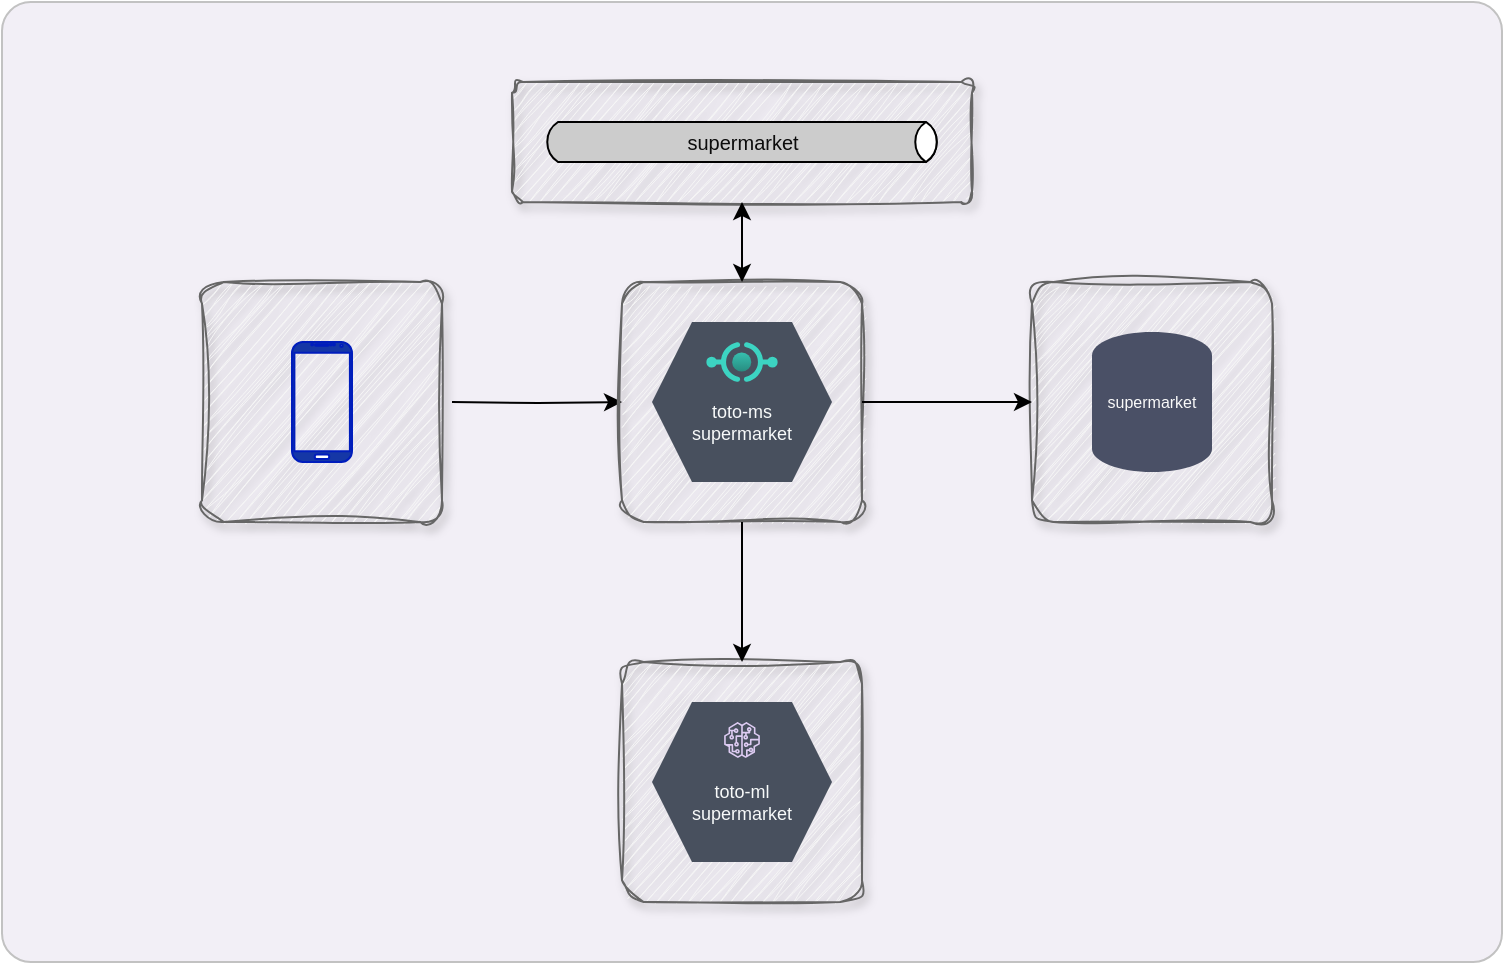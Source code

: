 <mxfile pages="2">
    <diagram id="yPxyJZ8AM_hMuL3Unpa9" name="Architecture">
        <mxGraphModel dx="540" dy="1006" grid="1" gridSize="10" guides="1" tooltips="1" connect="1" arrows="1" fold="1" page="1" pageScale="1" pageWidth="850" pageHeight="1100" background="none" math="0" shadow="0">
            <root>
                <mxCell id="0"/>
                <mxCell id="1" parent="0"/>
                <mxCell id="2" value="" style="whiteSpace=wrap;html=1;rounded=1;arcSize=3;strokeColor=#C2C2C2;fillColor=#f2eff6;" parent="1" vertex="1">
                    <mxGeometry x="920" y="30" width="750" height="480" as="geometry"/>
                </mxCell>
                <mxCell id="lnCJ62yekiQtUyWYJ2vn-1" value="" style="whiteSpace=wrap;html=1;aspect=fixed;fillColor=#f5f5f5;rounded=1;shadow=1;fontColor=#333333;strokeColor=#666666;arcSize=9;glass=0;sketch=1;curveFitting=1;jiggle=2;" parent="1" vertex="1">
                    <mxGeometry x="1020" y="170" width="120" height="120" as="geometry"/>
                </mxCell>
                <mxCell id="lnCJ62yekiQtUyWYJ2vn-2" style="edgeStyle=orthogonalEdgeStyle;rounded=0;orthogonalLoop=1;jettySize=auto;html=1;entryX=0;entryY=0.5;entryDx=0;entryDy=0;" parent="1" target="lnCJ62yekiQtUyWYJ2vn-5" edge="1">
                    <mxGeometry relative="1" as="geometry">
                        <mxPoint x="1145" y="230" as="sourcePoint"/>
                    </mxGeometry>
                </mxCell>
                <mxCell id="lnCJ62yekiQtUyWYJ2vn-3" value="" style="verticalLabelPosition=bottom;verticalAlign=top;html=1;shadow=0;dashed=0;strokeWidth=1;shape=mxgraph.android.phone2;strokeColor=#001DBC;fillColor=#1537a6;fontColor=#ffffff;" parent="1" vertex="1">
                    <mxGeometry x="1065" y="200" width="30" height="60" as="geometry"/>
                </mxCell>
                <mxCell id="lnCJ62yekiQtUyWYJ2vn-4" value="" style="group;rounded=1;arcSize=14;" parent="1" vertex="1" connectable="0">
                    <mxGeometry x="1245" y="190" width="115" height="110" as="geometry"/>
                </mxCell>
                <mxCell id="lnCJ62yekiQtUyWYJ2vn-5" value="" style="whiteSpace=wrap;html=1;aspect=fixed;fillColor=#f5f5f5;rounded=1;shadow=1;fontColor=#333333;strokeColor=#666666;arcSize=9;glass=0;sketch=1;curveFitting=1;jiggle=2;" parent="lnCJ62yekiQtUyWYJ2vn-4" vertex="1">
                    <mxGeometry x="-14.99" y="-20" width="120" height="120" as="geometry"/>
                </mxCell>
                <mxCell id="lnCJ62yekiQtUyWYJ2vn-6" value="&lt;div style=&quot;font-size: 9px;&quot;&gt;&lt;font style=&quot;font-size: 9px;&quot;&gt;toto-ms&lt;/font&gt;&lt;/div&gt;&lt;div style=&quot;font-size: 9px;&quot;&gt;&lt;font style=&quot;font-size: 9px;&quot;&gt;supermarket&lt;font style=&quot;font-size: 9px;&quot;&gt;&lt;br style=&quot;font-size: 9px;&quot;&gt;&lt;/font&gt;&lt;/font&gt;&lt;/div&gt;" style="shape=hexagon;perimeter=hexagonPerimeter2;whiteSpace=wrap;html=1;fixedSize=1;fillColor=#48505E;strokeColor=none;fontColor=#f8fafa;verticalAlign=bottom;spacingBottom=16;fontSize=9;" parent="lnCJ62yekiQtUyWYJ2vn-4" vertex="1">
                    <mxGeometry width="90" height="80" as="geometry"/>
                </mxCell>
                <mxCell id="lnCJ62yekiQtUyWYJ2vn-7" value="" style="image;aspect=fixed;html=1;points=[];align=center;fontSize=12;image=img/lib/azure2/other/API_Proxy.svg;imageBackground=none;" parent="lnCJ62yekiQtUyWYJ2vn-4" vertex="1">
                    <mxGeometry x="27.11" y="10" width="35.79" height="20" as="geometry"/>
                </mxCell>
                <mxCell id="lnCJ62yekiQtUyWYJ2vn-8" value="" style="group;rounded=1;arcSize=14;" parent="1" vertex="1" connectable="0">
                    <mxGeometry x="1245" y="380" width="115" height="110" as="geometry"/>
                </mxCell>
                <mxCell id="lnCJ62yekiQtUyWYJ2vn-9" value="" style="whiteSpace=wrap;html=1;aspect=fixed;fillColor=#f5f5f5;rounded=1;shadow=1;fontColor=#333333;strokeColor=#666666;arcSize=9;glass=0;sketch=1;curveFitting=1;jiggle=2;" parent="lnCJ62yekiQtUyWYJ2vn-8" vertex="1">
                    <mxGeometry x="-14.99" y="-20" width="120" height="120" as="geometry"/>
                </mxCell>
                <mxCell id="lnCJ62yekiQtUyWYJ2vn-10" value="" style="group" parent="lnCJ62yekiQtUyWYJ2vn-8" vertex="1" connectable="0">
                    <mxGeometry width="90" height="80" as="geometry"/>
                </mxCell>
                <mxCell id="lnCJ62yekiQtUyWYJ2vn-11" value="&lt;div style=&quot;font-size: 9px;&quot;&gt;&lt;font style=&quot;font-size: 9px;&quot;&gt;toto-ml&lt;/font&gt;&lt;/div&gt;&lt;div style=&quot;font-size: 9px;&quot;&gt;&lt;font style=&quot;font-size: 9px;&quot;&gt;supermarket&lt;font style=&quot;font-size: 9px;&quot;&gt;&lt;br style=&quot;font-size: 9px;&quot;&gt;&lt;/font&gt;&lt;/font&gt;&lt;/div&gt;" style="shape=hexagon;perimeter=hexagonPerimeter2;whiteSpace=wrap;html=1;fixedSize=1;fillColor=#48505E;strokeColor=none;fontColor=#f8fafa;verticalAlign=bottom;spacingBottom=16;fontSize=9;" parent="lnCJ62yekiQtUyWYJ2vn-10" vertex="1">
                    <mxGeometry width="90" height="80" as="geometry"/>
                </mxCell>
                <mxCell id="lnCJ62yekiQtUyWYJ2vn-12" value="" style="sketch=0;outlineConnect=0;dashed=0;verticalLabelPosition=bottom;verticalAlign=top;align=center;html=1;fontSize=12;fontStyle=0;aspect=fixed;pointerEvents=1;shape=mxgraph.aws4.sagemaker_model;fillColor=#DDCBF2;" parent="lnCJ62yekiQtUyWYJ2vn-10" vertex="1">
                    <mxGeometry x="36" y="10" width="18" height="18" as="geometry"/>
                </mxCell>
                <mxCell id="lnCJ62yekiQtUyWYJ2vn-13" value="" style="group;verticalAlign=top;" parent="1" vertex="1" connectable="0">
                    <mxGeometry x="1175" y="70" width="230" height="60" as="geometry"/>
                </mxCell>
                <mxCell id="lnCJ62yekiQtUyWYJ2vn-14" value="" style="whiteSpace=wrap;html=1;fillColor=#f5f5f5;rounded=1;shadow=1;fontColor=#333333;strokeColor=#666666;arcSize=9;glass=0;sketch=1;curveFitting=1;jiggle=2;imageAspect=0;imageHeight=67;perimeterSpacing=0;" parent="lnCJ62yekiQtUyWYJ2vn-13" vertex="1">
                    <mxGeometry width="230" height="60" as="geometry"/>
                </mxCell>
                <mxCell id="lnCJ62yekiQtUyWYJ2vn-15" value="&lt;font color=&quot;#0c0c0c&quot; style=&quot;font-size: 10px;&quot;&gt;supermarket&lt;/font&gt;" style="html=1;outlineConnect=0;fillColor=#CCCCCC;strokeColor=default;gradientColor=none;gradientDirection=north;strokeWidth=1;shape=mxgraph.networks.bus;gradientColor=none;gradientDirection=north;fontColor=#ffffff;perimeter=backbonePerimeter;backboneSize=20;shadow=0;fontSize=10;" parent="lnCJ62yekiQtUyWYJ2vn-13" vertex="1">
                    <mxGeometry x="15" y="19.997" width="200" height="20" as="geometry"/>
                </mxCell>
                <mxCell id="lnCJ62yekiQtUyWYJ2vn-16" style="edgeStyle=orthogonalEdgeStyle;rounded=0;orthogonalLoop=1;jettySize=auto;html=1;entryX=0.5;entryY=0;entryDx=0;entryDy=0;" parent="1" source="lnCJ62yekiQtUyWYJ2vn-5" target="lnCJ62yekiQtUyWYJ2vn-9" edge="1">
                    <mxGeometry relative="1" as="geometry"/>
                </mxCell>
                <mxCell id="lnCJ62yekiQtUyWYJ2vn-17" value="" style="whiteSpace=wrap;html=1;aspect=fixed;fillColor=#f5f5f5;rounded=1;shadow=1;fontColor=#333333;strokeColor=#666666;arcSize=9;glass=0;sketch=1;curveFitting=1;jiggle=2;" parent="1" vertex="1">
                    <mxGeometry x="1435" y="170" width="120" height="120" as="geometry"/>
                </mxCell>
                <mxCell id="lnCJ62yekiQtUyWYJ2vn-18" value="supermarket" style="strokeWidth=2;html=1;shape=mxgraph.flowchart.database;whiteSpace=wrap;fontSize=8;fillColor=#4a5066;strokeColor=none;fontColor=#fafafa;" parent="1" vertex="1">
                    <mxGeometry x="1465" y="195" width="60" height="70" as="geometry"/>
                </mxCell>
                <mxCell id="lnCJ62yekiQtUyWYJ2vn-19" style="edgeStyle=orthogonalEdgeStyle;rounded=0;orthogonalLoop=1;jettySize=auto;html=1;" parent="1" source="lnCJ62yekiQtUyWYJ2vn-5" target="lnCJ62yekiQtUyWYJ2vn-17" edge="1">
                    <mxGeometry relative="1" as="geometry"/>
                </mxCell>
                <mxCell id="lnCJ62yekiQtUyWYJ2vn-20" style="edgeStyle=orthogonalEdgeStyle;rounded=0;orthogonalLoop=1;jettySize=auto;html=1;exitX=0.5;exitY=0;exitDx=0;exitDy=0;entryX=0.5;entryY=1;entryDx=0;entryDy=0;startArrow=classic;startFill=1;" parent="1" source="lnCJ62yekiQtUyWYJ2vn-5" target="lnCJ62yekiQtUyWYJ2vn-14" edge="1">
                    <mxGeometry relative="1" as="geometry"/>
                </mxCell>
            </root>
        </mxGraphModel>
    </diagram>
    <diagram name="Flow 1" id="ctHLmJBiPTk4kEDyf0uC">
        <mxGraphModel dx="540" dy="1006" grid="1" gridSize="10" guides="1" tooltips="1" connect="1" arrows="1" fold="1" page="1" pageScale="1" pageWidth="850" pageHeight="1100" math="0" shadow="0">
            <root>
                <mxCell id="vyV7tBqPM29eVG8tMl74-0"/>
                <mxCell id="vyV7tBqPM29eVG8tMl74-1" parent="vyV7tBqPM29eVG8tMl74-0"/>
                <mxCell id="vyV7tBqPM29eVG8tMl74-2" value="" style="whiteSpace=wrap;html=1;aspect=fixed;fillColor=#f5f5f5;rounded=1;shadow=1;fontColor=#333333;strokeColor=#666666;arcSize=9;glass=0;sketch=1;curveFitting=1;jiggle=2;" parent="vyV7tBqPM29eVG8tMl74-1" vertex="1">
                    <mxGeometry x="900" y="170" width="120" height="120" as="geometry"/>
                </mxCell>
                <mxCell id="vyV7tBqPM29eVG8tMl74-3" style="edgeStyle=orthogonalEdgeStyle;rounded=0;orthogonalLoop=1;jettySize=auto;html=1;entryX=0;entryY=0.5;entryDx=0;entryDy=0;exitX=1;exitY=0.5;exitDx=0;exitDy=0;" parent="vyV7tBqPM29eVG8tMl74-1" source="vyV7tBqPM29eVG8tMl74-2" target="vyV7tBqPM29eVG8tMl74-6" edge="1">
                    <mxGeometry relative="1" as="geometry">
                        <mxPoint x="1145" y="230" as="sourcePoint"/>
                    </mxGeometry>
                </mxCell>
                <mxCell id="Lie1hnAzMxNPA37Isurs-0" value="Add item" style="edgeLabel;html=1;align=center;verticalAlign=middle;resizable=0;points=[];" parent="vyV7tBqPM29eVG8tMl74-3" vertex="1" connectable="0">
                    <mxGeometry x="-0.181" y="-1" relative="1" as="geometry">
                        <mxPoint x="4" y="-11" as="offset"/>
                    </mxGeometry>
                </mxCell>
                <mxCell id="vyV7tBqPM29eVG8tMl74-4" value="" style="verticalLabelPosition=bottom;verticalAlign=top;html=1;shadow=0;dashed=0;strokeWidth=1;shape=mxgraph.android.phone2;strokeColor=#001DBC;fillColor=#1537a6;fontColor=#ffffff;" parent="vyV7tBqPM29eVG8tMl74-1" vertex="1">
                    <mxGeometry x="945" y="200" width="30" height="60" as="geometry"/>
                </mxCell>
                <mxCell id="vyV7tBqPM29eVG8tMl74-5" value="" style="group;rounded=1;arcSize=14;" parent="vyV7tBqPM29eVG8tMl74-1" vertex="1" connectable="0">
                    <mxGeometry x="1245" y="190" width="115" height="110" as="geometry"/>
                </mxCell>
                <mxCell id="vyV7tBqPM29eVG8tMl74-6" value="" style="whiteSpace=wrap;html=1;aspect=fixed;fillColor=#f5f5f5;rounded=1;shadow=1;fontColor=#333333;strokeColor=#666666;arcSize=9;glass=0;sketch=1;curveFitting=1;jiggle=2;" parent="vyV7tBqPM29eVG8tMl74-5" vertex="1">
                    <mxGeometry x="-14.99" y="-20" width="120" height="120" as="geometry"/>
                </mxCell>
                <mxCell id="vyV7tBqPM29eVG8tMl74-7" value="&lt;div style=&quot;font-size: 9px;&quot;&gt;&lt;font style=&quot;font-size: 9px;&quot;&gt;toto-ms&lt;/font&gt;&lt;/div&gt;&lt;div style=&quot;font-size: 9px;&quot;&gt;&lt;font style=&quot;font-size: 9px;&quot;&gt;supermarket&lt;font style=&quot;font-size: 9px;&quot;&gt;&lt;br style=&quot;font-size: 9px;&quot;&gt;&lt;/font&gt;&lt;/font&gt;&lt;/div&gt;" style="shape=hexagon;perimeter=hexagonPerimeter2;whiteSpace=wrap;html=1;fixedSize=1;fillColor=#48505E;strokeColor=none;fontColor=#f8fafa;verticalAlign=bottom;spacingBottom=16;fontSize=9;" parent="vyV7tBqPM29eVG8tMl74-5" vertex="1">
                    <mxGeometry width="90" height="80" as="geometry"/>
                </mxCell>
                <mxCell id="vyV7tBqPM29eVG8tMl74-8" value="" style="image;aspect=fixed;html=1;points=[];align=center;fontSize=12;image=img/lib/azure2/other/API_Proxy.svg;imageBackground=none;" parent="vyV7tBqPM29eVG8tMl74-5" vertex="1">
                    <mxGeometry x="27.11" y="10" width="35.79" height="20" as="geometry"/>
                </mxCell>
                <mxCell id="vyV7tBqPM29eVG8tMl74-9" value="" style="group;rounded=1;arcSize=14;" parent="vyV7tBqPM29eVG8tMl74-1" vertex="1" connectable="0">
                    <mxGeometry x="1245" y="380" width="115" height="110" as="geometry"/>
                </mxCell>
                <mxCell id="vyV7tBqPM29eVG8tMl74-10" value="" style="whiteSpace=wrap;html=1;aspect=fixed;fillColor=#f5f5f5;rounded=1;shadow=1;fontColor=#333333;strokeColor=#666666;arcSize=9;glass=0;sketch=1;curveFitting=1;jiggle=2;" parent="vyV7tBqPM29eVG8tMl74-9" vertex="1">
                    <mxGeometry x="-14.99" y="-20" width="120" height="120" as="geometry"/>
                </mxCell>
                <mxCell id="vyV7tBqPM29eVG8tMl74-11" value="" style="group" parent="vyV7tBqPM29eVG8tMl74-9" vertex="1" connectable="0">
                    <mxGeometry width="90" height="80" as="geometry"/>
                </mxCell>
                <mxCell id="vyV7tBqPM29eVG8tMl74-12" value="&lt;div style=&quot;font-size: 9px;&quot;&gt;&lt;font style=&quot;font-size: 9px;&quot;&gt;toto-ml&lt;/font&gt;&lt;/div&gt;&lt;div style=&quot;font-size: 9px;&quot;&gt;&lt;font style=&quot;font-size: 9px;&quot;&gt;supermarket&lt;font style=&quot;font-size: 9px;&quot;&gt;&lt;br style=&quot;font-size: 9px;&quot;&gt;&lt;/font&gt;&lt;/font&gt;&lt;/div&gt;" style="shape=hexagon;perimeter=hexagonPerimeter2;whiteSpace=wrap;html=1;fixedSize=1;fillColor=#48505E;strokeColor=none;fontColor=#f8fafa;verticalAlign=bottom;spacingBottom=16;fontSize=9;" parent="vyV7tBqPM29eVG8tMl74-11" vertex="1">
                    <mxGeometry width="90" height="80" as="geometry"/>
                </mxCell>
                <mxCell id="vyV7tBqPM29eVG8tMl74-13" value="" style="sketch=0;outlineConnect=0;dashed=0;verticalLabelPosition=bottom;verticalAlign=top;align=center;html=1;fontSize=12;fontStyle=0;aspect=fixed;pointerEvents=1;shape=mxgraph.aws4.sagemaker_model;" parent="vyV7tBqPM29eVG8tMl74-11" vertex="1">
                    <mxGeometry x="36" y="10" width="18" height="18" as="geometry"/>
                </mxCell>
                <mxCell id="vyV7tBqPM29eVG8tMl74-14" value="" style="group;verticalAlign=top;" parent="vyV7tBqPM29eVG8tMl74-1" vertex="1" connectable="0">
                    <mxGeometry x="1175.01" y="40" width="230" height="60" as="geometry"/>
                </mxCell>
                <mxCell id="vyV7tBqPM29eVG8tMl74-15" value="" style="whiteSpace=wrap;html=1;fillColor=#f5f5f5;rounded=1;shadow=1;fontColor=#333333;strokeColor=#666666;arcSize=9;glass=0;sketch=1;curveFitting=1;jiggle=2;imageAspect=0;imageHeight=67;perimeterSpacing=0;" parent="vyV7tBqPM29eVG8tMl74-14" vertex="1">
                    <mxGeometry width="230" height="60" as="geometry"/>
                </mxCell>
                <mxCell id="vyV7tBqPM29eVG8tMl74-16" value="&lt;font color=&quot;#0c0c0c&quot; style=&quot;font-size: 10px;&quot;&gt;supermarket&lt;/font&gt;" style="html=1;outlineConnect=0;fillColor=#CCCCCC;strokeColor=default;gradientColor=none;gradientDirection=north;strokeWidth=1;shape=mxgraph.networks.bus;gradientColor=none;gradientDirection=north;fontColor=#ffffff;perimeter=backbonePerimeter;backboneSize=20;shadow=0;fontSize=10;" parent="vyV7tBqPM29eVG8tMl74-14" vertex="1">
                    <mxGeometry x="15" y="19.997" width="200" height="20" as="geometry"/>
                </mxCell>
                <mxCell id="vyV7tBqPM29eVG8tMl74-17" style="edgeStyle=orthogonalEdgeStyle;rounded=0;orthogonalLoop=1;jettySize=auto;html=1;entryX=0.5;entryY=0;entryDx=0;entryDy=0;" parent="vyV7tBqPM29eVG8tMl74-1" source="vyV7tBqPM29eVG8tMl74-6" target="vyV7tBqPM29eVG8tMl74-10" edge="1">
                    <mxGeometry relative="1" as="geometry"/>
                </mxCell>
                <mxCell id="Lie1hnAzMxNPA37Isurs-2" value="Sort Item" style="edgeLabel;html=1;align=center;verticalAlign=middle;resizable=0;points=[];" parent="vyV7tBqPM29eVG8tMl74-17" vertex="1" connectable="0">
                    <mxGeometry x="-0.057" y="3" relative="1" as="geometry">
                        <mxPoint as="offset"/>
                    </mxGeometry>
                </mxCell>
                <mxCell id="vyV7tBqPM29eVG8tMl74-18" value="" style="whiteSpace=wrap;html=1;aspect=fixed;fillColor=#f5f5f5;rounded=1;shadow=1;fontColor=#333333;strokeColor=#666666;arcSize=9;glass=0;sketch=1;curveFitting=1;jiggle=2;" parent="vyV7tBqPM29eVG8tMl74-1" vertex="1">
                    <mxGeometry x="1520" y="170" width="120" height="120" as="geometry"/>
                </mxCell>
                <mxCell id="vyV7tBqPM29eVG8tMl74-19" value="supermarket" style="strokeWidth=2;html=1;shape=mxgraph.flowchart.database;whiteSpace=wrap;fontSize=8;fillColor=#4a5066;strokeColor=none;fontColor=#fafafa;" parent="vyV7tBqPM29eVG8tMl74-1" vertex="1">
                    <mxGeometry x="1550" y="195" width="60" height="70" as="geometry"/>
                </mxCell>
                <mxCell id="vyV7tBqPM29eVG8tMl74-20" style="edgeStyle=orthogonalEdgeStyle;rounded=0;orthogonalLoop=1;jettySize=auto;html=1;" parent="vyV7tBqPM29eVG8tMl74-1" source="vyV7tBqPM29eVG8tMl74-6" target="vyV7tBqPM29eVG8tMl74-18" edge="1">
                    <mxGeometry relative="1" as="geometry"/>
                </mxCell>
                <mxCell id="Lie1hnAzMxNPA37Isurs-1" value="Save Item" style="edgeLabel;html=1;align=center;verticalAlign=middle;resizable=0;points=[];" parent="vyV7tBqPM29eVG8tMl74-20" vertex="1" connectable="0">
                    <mxGeometry x="-0.13" y="-3" relative="1" as="geometry">
                        <mxPoint y="-13" as="offset"/>
                    </mxGeometry>
                </mxCell>
                <mxCell id="Lie1hnAzMxNPA37Isurs-4" style="edgeStyle=orthogonalEdgeStyle;rounded=0;orthogonalLoop=1;jettySize=auto;html=1;exitX=0.25;exitY=0;exitDx=0;exitDy=0;entryX=0;entryY=0.5;entryDx=0;entryDy=0;" parent="vyV7tBqPM29eVG8tMl74-1" source="vyV7tBqPM29eVG8tMl74-6" target="vyV7tBqPM29eVG8tMl74-15" edge="1">
                    <mxGeometry relative="1" as="geometry"/>
                </mxCell>
                <mxCell id="Lie1hnAzMxNPA37Isurs-6" value="Item Added" style="edgeLabel;html=1;align=center;verticalAlign=middle;resizable=0;points=[];" parent="Lie1hnAzMxNPA37Isurs-4" vertex="1" connectable="0">
                    <mxGeometry x="-0.085" y="5" relative="1" as="geometry">
                        <mxPoint x="8" y="10" as="offset"/>
                    </mxGeometry>
                </mxCell>
                <mxCell id="Lie1hnAzMxNPA37Isurs-5" style="edgeStyle=orthogonalEdgeStyle;rounded=0;orthogonalLoop=1;jettySize=auto;html=1;exitX=1;exitY=0.5;exitDx=0;exitDy=0;entryX=0.75;entryY=0;entryDx=0;entryDy=0;" parent="vyV7tBqPM29eVG8tMl74-1" source="vyV7tBqPM29eVG8tMl74-15" target="vyV7tBqPM29eVG8tMl74-6" edge="1">
                    <mxGeometry relative="1" as="geometry"/>
                </mxCell>
                <mxCell id="Lie1hnAzMxNPA37Isurs-7" value="Item Added" style="edgeLabel;html=1;align=center;verticalAlign=middle;resizable=0;points=[];" parent="Lie1hnAzMxNPA37Isurs-5" vertex="1" connectable="0">
                    <mxGeometry x="-0.111" y="1" relative="1" as="geometry">
                        <mxPoint x="-10" y="14" as="offset"/>
                    </mxGeometry>
                </mxCell>
                <mxCell id="Lie1hnAzMxNPA37Isurs-8" style="edgeStyle=orthogonalEdgeStyle;rounded=0;orthogonalLoop=1;jettySize=auto;html=1;exitX=1;exitY=0.75;exitDx=0;exitDy=0;entryX=0;entryY=0.75;entryDx=0;entryDy=0;" parent="vyV7tBqPM29eVG8tMl74-1" source="vyV7tBqPM29eVG8tMl74-6" target="vyV7tBqPM29eVG8tMl74-18" edge="1">
                    <mxGeometry relative="1" as="geometry"/>
                </mxCell>
                <mxCell id="Lie1hnAzMxNPA37Isurs-9" value="Save Sorted Lists" style="edgeLabel;html=1;align=center;verticalAlign=middle;resizable=0;points=[];" parent="Lie1hnAzMxNPA37Isurs-8" vertex="1" connectable="0">
                    <mxGeometry x="0.271" y="-2" relative="1" as="geometry">
                        <mxPoint x="-18" y="8" as="offset"/>
                    </mxGeometry>
                </mxCell>
                <mxCell id="Lie1hnAzMxNPA37Isurs-12" value="1" style="ellipse;whiteSpace=wrap;html=1;aspect=fixed;strokeColor=none;fillColor=#dadab9;" parent="vyV7tBqPM29eVG8tMl74-1" vertex="1">
                    <mxGeometry x="1050" y="190" width="30" height="30" as="geometry"/>
                </mxCell>
                <mxCell id="Lie1hnAzMxNPA37Isurs-16" value="2" style="ellipse;whiteSpace=wrap;html=1;aspect=fixed;strokeColor=none;fillColor=#dadab9;" parent="vyV7tBqPM29eVG8tMl74-1" vertex="1">
                    <mxGeometry x="1360" y="195" width="30" height="30" as="geometry"/>
                </mxCell>
                <mxCell id="Lie1hnAzMxNPA37Isurs-17" value="3" style="ellipse;whiteSpace=wrap;html=1;aspect=fixed;strokeColor=none;fillColor=#dadab9;" parent="vyV7tBqPM29eVG8tMl74-1" vertex="1">
                    <mxGeometry x="1200" y="110" width="30" height="30" as="geometry"/>
                </mxCell>
                <mxCell id="Lie1hnAzMxNPA37Isurs-18" value="4" style="ellipse;whiteSpace=wrap;html=1;aspect=fixed;strokeColor=none;fillColor=#dadab9;" parent="vyV7tBqPM29eVG8tMl74-1" vertex="1">
                    <mxGeometry x="1420" y="110" width="30" height="30" as="geometry"/>
                </mxCell>
                <mxCell id="Lie1hnAzMxNPA37Isurs-19" value="5" style="ellipse;whiteSpace=wrap;html=1;aspect=fixed;strokeColor=none;fillColor=#dadab9;" parent="vyV7tBqPM29eVG8tMl74-1" vertex="1">
                    <mxGeometry x="1230" y="310" width="30" height="30" as="geometry"/>
                </mxCell>
                <mxCell id="Lie1hnAzMxNPA37Isurs-20" value="6" style="ellipse;whiteSpace=wrap;html=1;aspect=fixed;strokeColor=none;fillColor=#dadab9;" parent="vyV7tBqPM29eVG8tMl74-1" vertex="1">
                    <mxGeometry x="1430" y="280" width="30" height="30" as="geometry"/>
                </mxCell>
            </root>
        </mxGraphModel>
    </diagram>
</mxfile>